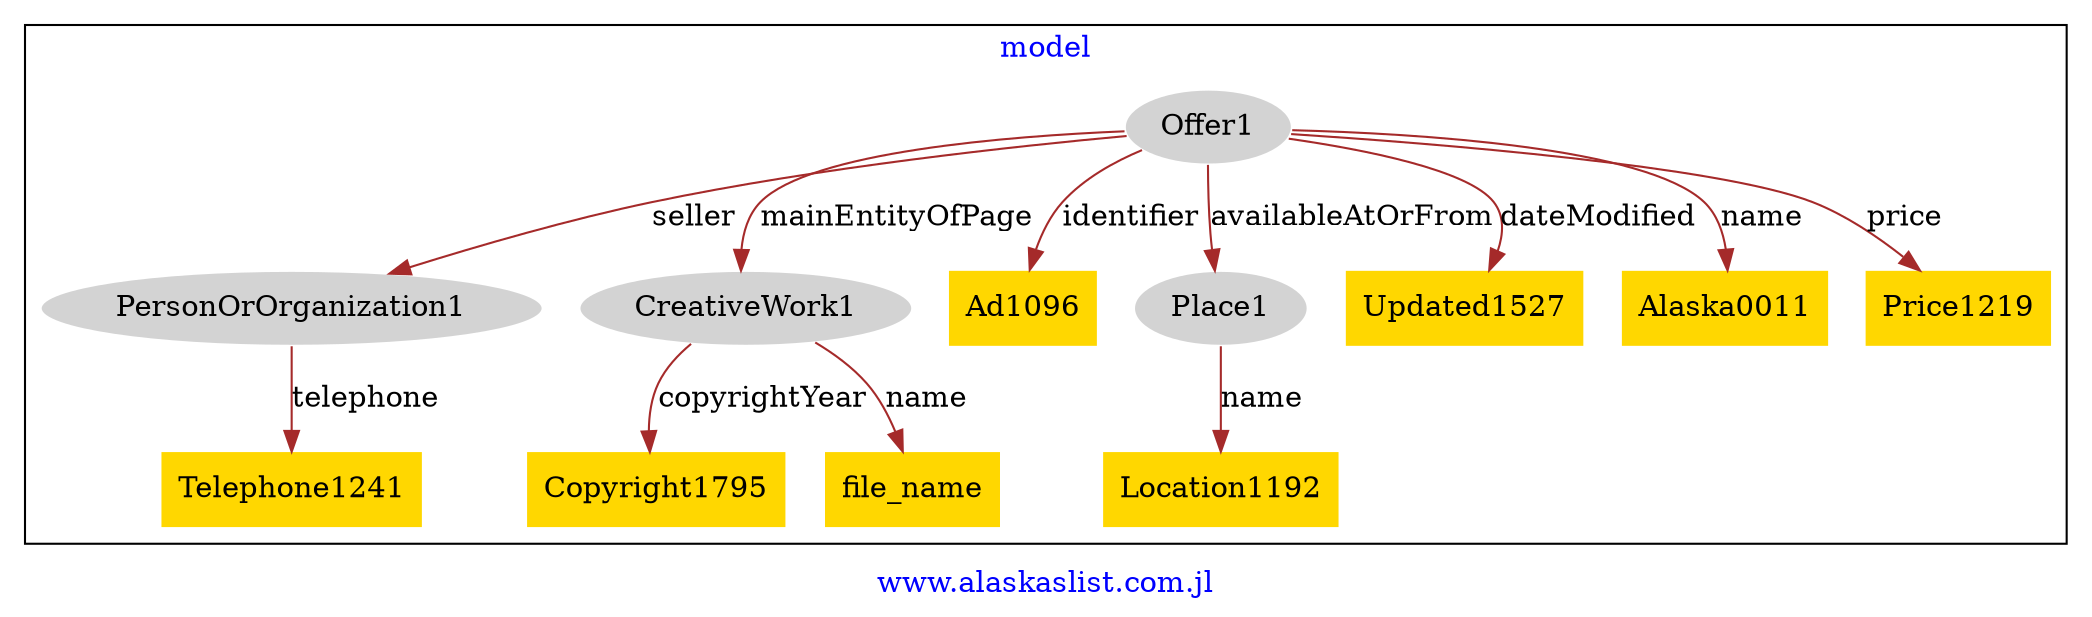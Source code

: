 digraph n0 {
fontcolor="blue"
remincross="true"
label="www.alaskaslist.com.jl"
subgraph cluster {
label="model"
n2[style="filled",color="white",fillcolor="lightgray",label="PersonOrOrganization1"];
n3[shape="plaintext",style="filled",fillcolor="gold",label="Telephone1241"];
n4[style="filled",color="white",fillcolor="lightgray",label="CreativeWork1"];
n5[shape="plaintext",style="filled",fillcolor="gold",label="Copyright1795"];
n6[shape="plaintext",style="filled",fillcolor="gold",label="file_name"];
n7[style="filled",color="white",fillcolor="lightgray",label="Offer1"];
n8[shape="plaintext",style="filled",fillcolor="gold",label="Ad1096"];
n9[style="filled",color="white",fillcolor="lightgray",label="Place1"];
n10[shape="plaintext",style="filled",fillcolor="gold",label="Updated1527"];
n11[shape="plaintext",style="filled",fillcolor="gold",label="Alaska0011"];
n12[shape="plaintext",style="filled",fillcolor="gold",label="Price1219"];
n13[shape="plaintext",style="filled",fillcolor="gold",label="Location1192"];
}
n2 -> n3[color="brown",fontcolor="black",label="telephone"]
n4 -> n5[color="brown",fontcolor="black",label="copyrightYear"]
n4 -> n6[color="brown",fontcolor="black",label="name"]
n7 -> n8[color="brown",fontcolor="black",label="identifier"]
n7 -> n9[color="brown",fontcolor="black",label="availableAtOrFrom"]
n7 -> n10[color="brown",fontcolor="black",label="dateModified"]
n7 -> n4[color="brown",fontcolor="black",label="mainEntityOfPage"]
n7 -> n11[color="brown",fontcolor="black",label="name"]
n7 -> n12[color="brown",fontcolor="black",label="price"]
n7 -> n2[color="brown",fontcolor="black",label="seller"]
n9 -> n13[color="brown",fontcolor="black",label="name"]
}
